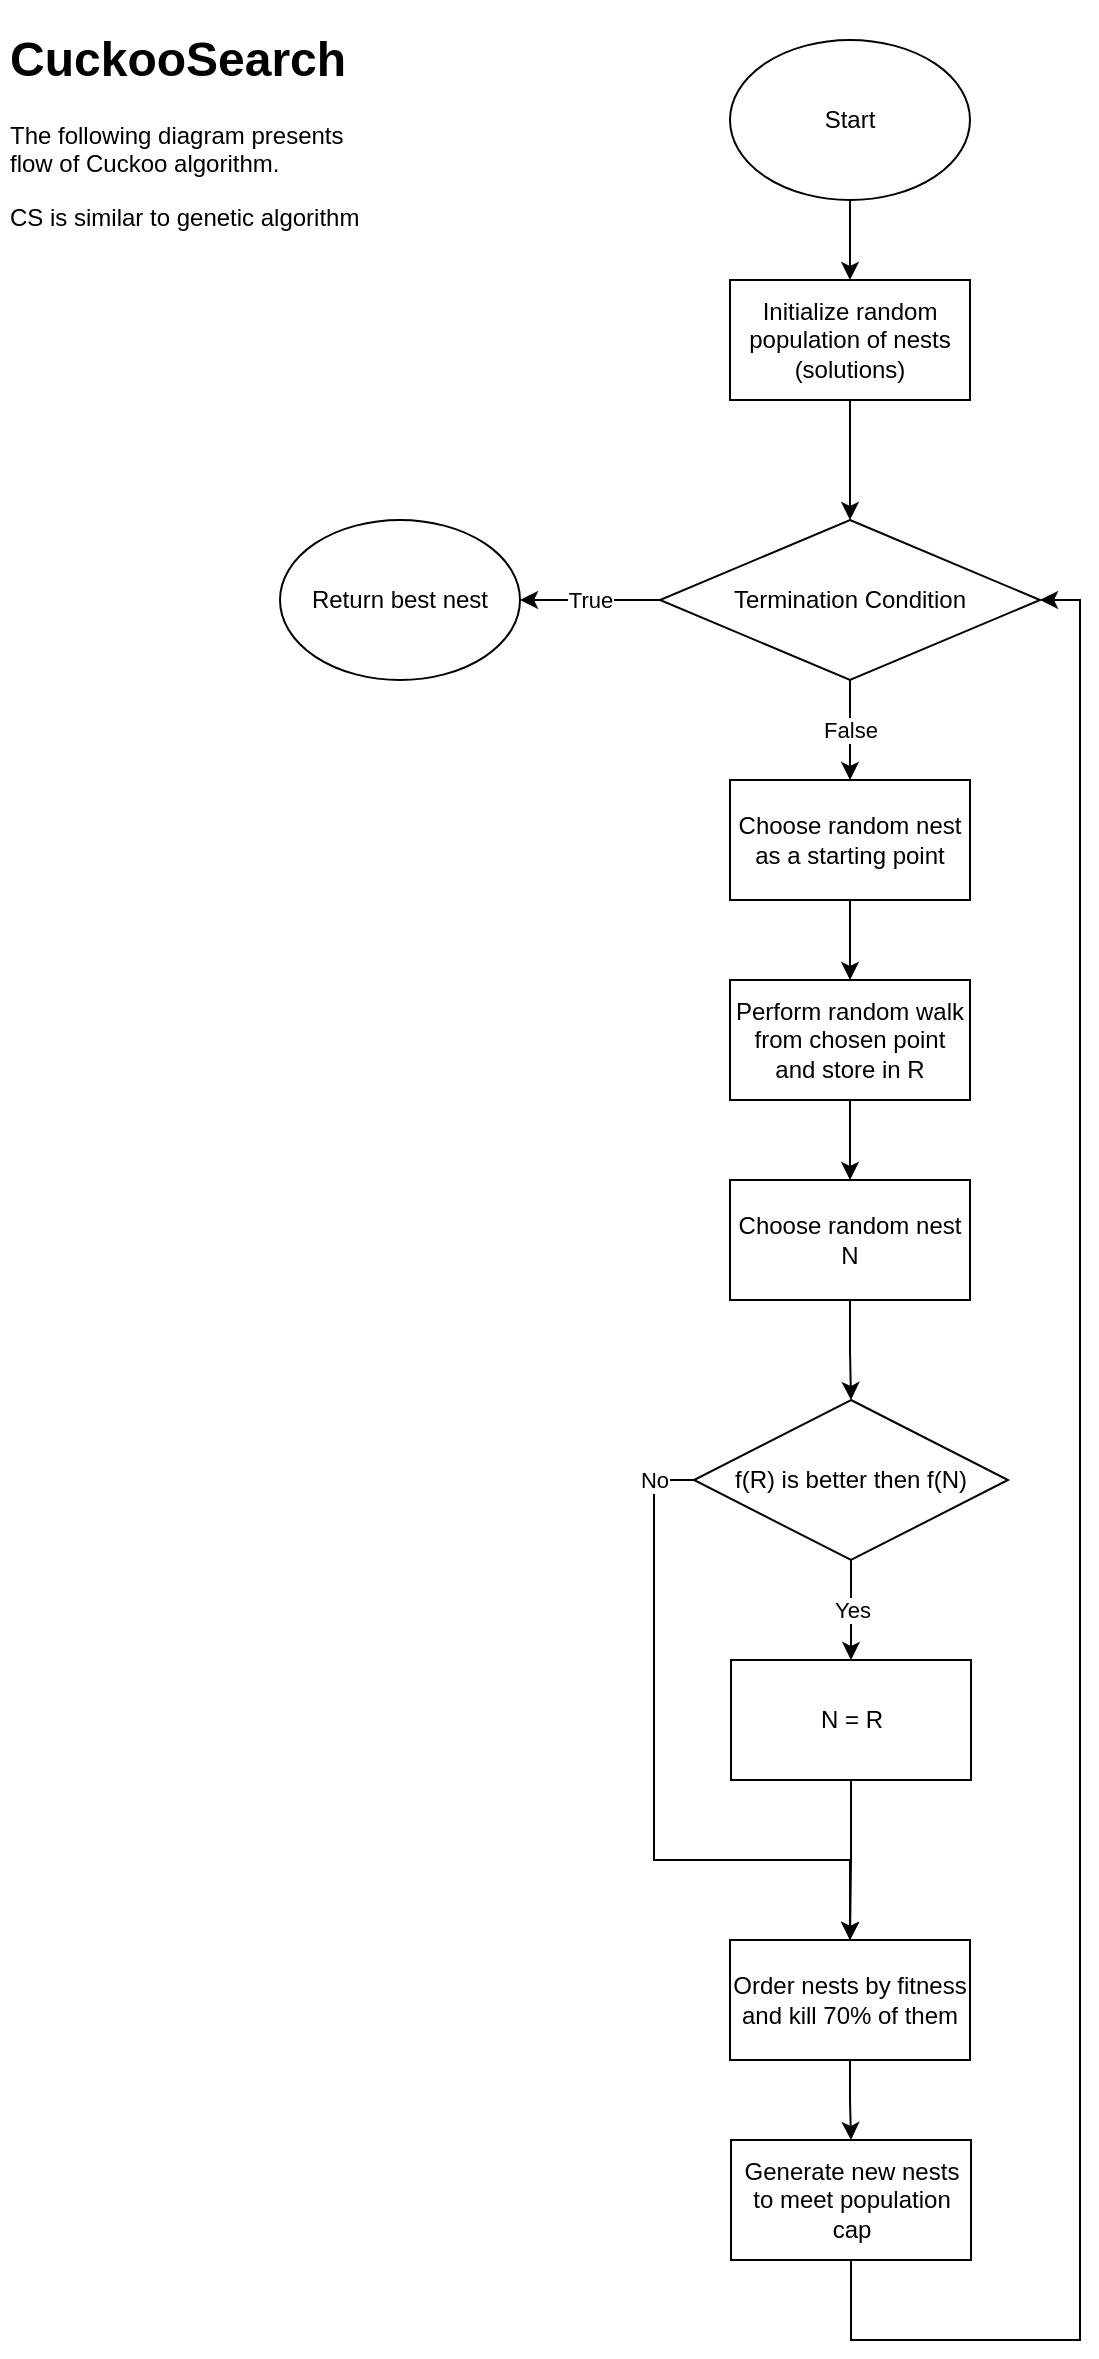 <mxfile version="13.0.9" type="device"><diagram id="xd5ayodyNplJ7-6JJWNF" name="Page-1"><mxGraphModel dx="1352" dy="767" grid="1" gridSize="10" guides="1" tooltips="1" connect="1" arrows="1" fold="1" page="1" pageScale="1" pageWidth="850" pageHeight="2000" math="0" shadow="0"><root><mxCell id="0"/><mxCell id="1" parent="0"/><mxCell id="ooKW5VWPLhmepCGhVvX7-2" value="&lt;h1&gt;CuckooSearch&lt;br&gt;&lt;/h1&gt;&lt;p&gt;The following diagram presents flow of Cuckoo algorithm.&lt;/p&gt;&lt;p&gt;CS is similar to genetic algorithm&lt;br&gt;&lt;/p&gt;" style="text;html=1;strokeColor=none;fillColor=none;spacing=5;spacingTop=-20;whiteSpace=wrap;overflow=hidden;rounded=0;" vertex="1" parent="1"><mxGeometry y="10" width="190" height="120" as="geometry"/></mxCell><mxCell id="ooKW5VWPLhmepCGhVvX7-5" value="" style="edgeStyle=orthogonalEdgeStyle;rounded=0;orthogonalLoop=1;jettySize=auto;html=1;" edge="1" parent="1" source="ooKW5VWPLhmepCGhVvX7-3" target="ooKW5VWPLhmepCGhVvX7-4"><mxGeometry relative="1" as="geometry"/></mxCell><mxCell id="ooKW5VWPLhmepCGhVvX7-3" value="Start" style="ellipse;whiteSpace=wrap;html=1;" vertex="1" parent="1"><mxGeometry x="365" y="20" width="120" height="80" as="geometry"/></mxCell><mxCell id="ooKW5VWPLhmepCGhVvX7-8" value="" style="edgeStyle=orthogonalEdgeStyle;rounded=0;orthogonalLoop=1;jettySize=auto;html=1;" edge="1" parent="1" source="ooKW5VWPLhmepCGhVvX7-4" target="ooKW5VWPLhmepCGhVvX7-7"><mxGeometry relative="1" as="geometry"/></mxCell><mxCell id="ooKW5VWPLhmepCGhVvX7-4" value="&lt;div&gt;Initialize random population of nests (solutions) &lt;br&gt;&lt;/div&gt;" style="rounded=0;whiteSpace=wrap;html=1;" vertex="1" parent="1"><mxGeometry x="365" y="140" width="120" height="60" as="geometry"/></mxCell><mxCell id="ooKW5VWPLhmepCGhVvX7-10" value="False" style="edgeStyle=orthogonalEdgeStyle;rounded=0;orthogonalLoop=1;jettySize=auto;html=1;" edge="1" parent="1" source="ooKW5VWPLhmepCGhVvX7-7" target="ooKW5VWPLhmepCGhVvX7-9"><mxGeometry relative="1" as="geometry"/></mxCell><mxCell id="ooKW5VWPLhmepCGhVvX7-29" value="True" style="edgeStyle=orthogonalEdgeStyle;rounded=0;orthogonalLoop=1;jettySize=auto;html=1;" edge="1" parent="1" source="ooKW5VWPLhmepCGhVvX7-7" target="ooKW5VWPLhmepCGhVvX7-28"><mxGeometry relative="1" as="geometry"/></mxCell><mxCell id="ooKW5VWPLhmepCGhVvX7-7" value="Termination Condition" style="rhombus;whiteSpace=wrap;html=1;" vertex="1" parent="1"><mxGeometry x="330" y="260" width="190" height="80" as="geometry"/></mxCell><mxCell id="ooKW5VWPLhmepCGhVvX7-12" value="" style="edgeStyle=orthogonalEdgeStyle;rounded=0;orthogonalLoop=1;jettySize=auto;html=1;" edge="1" parent="1" source="ooKW5VWPLhmepCGhVvX7-9" target="ooKW5VWPLhmepCGhVvX7-11"><mxGeometry relative="1" as="geometry"/></mxCell><mxCell id="ooKW5VWPLhmepCGhVvX7-9" value="Choose random nest as a starting point" style="rounded=0;whiteSpace=wrap;html=1;" vertex="1" parent="1"><mxGeometry x="365" y="390" width="120" height="60" as="geometry"/></mxCell><mxCell id="ooKW5VWPLhmepCGhVvX7-14" value="" style="edgeStyle=orthogonalEdgeStyle;rounded=0;orthogonalLoop=1;jettySize=auto;html=1;" edge="1" parent="1" source="ooKW5VWPLhmepCGhVvX7-11" target="ooKW5VWPLhmepCGhVvX7-13"><mxGeometry relative="1" as="geometry"/></mxCell><mxCell id="ooKW5VWPLhmepCGhVvX7-11" value="&lt;div&gt;Perform random walk from chosen point&lt;/div&gt;and store in R" style="rounded=0;whiteSpace=wrap;html=1;" vertex="1" parent="1"><mxGeometry x="365" y="490" width="120" height="60" as="geometry"/></mxCell><mxCell id="ooKW5VWPLhmepCGhVvX7-17" value="" style="edgeStyle=orthogonalEdgeStyle;rounded=0;orthogonalLoop=1;jettySize=auto;html=1;" edge="1" parent="1" source="ooKW5VWPLhmepCGhVvX7-13" target="ooKW5VWPLhmepCGhVvX7-15"><mxGeometry relative="1" as="geometry"/></mxCell><mxCell id="ooKW5VWPLhmepCGhVvX7-13" value="&lt;div&gt;Choose random nest N&lt;br&gt;&lt;/div&gt;" style="rounded=0;whiteSpace=wrap;html=1;" vertex="1" parent="1"><mxGeometry x="365" y="590" width="120" height="60" as="geometry"/></mxCell><mxCell id="ooKW5VWPLhmepCGhVvX7-19" value="Yes" style="edgeStyle=orthogonalEdgeStyle;rounded=0;orthogonalLoop=1;jettySize=auto;html=1;" edge="1" parent="1" source="ooKW5VWPLhmepCGhVvX7-15" target="ooKW5VWPLhmepCGhVvX7-18"><mxGeometry relative="1" as="geometry"/></mxCell><mxCell id="ooKW5VWPLhmepCGhVvX7-21" value="No" style="edgeStyle=orthogonalEdgeStyle;rounded=0;orthogonalLoop=1;jettySize=auto;html=1;exitX=0;exitY=0.5;exitDx=0;exitDy=0;entryX=0.5;entryY=0;entryDx=0;entryDy=0;" edge="1" parent="1" source="ooKW5VWPLhmepCGhVvX7-15" target="ooKW5VWPLhmepCGhVvX7-20"><mxGeometry x="-0.885" relative="1" as="geometry"><Array as="points"><mxPoint x="327" y="740"/><mxPoint x="327" y="930"/><mxPoint x="425" y="930"/></Array><mxPoint as="offset"/></mxGeometry></mxCell><mxCell id="ooKW5VWPLhmepCGhVvX7-15" value="f(R) is better then f(N)" style="rhombus;whiteSpace=wrap;html=1;" vertex="1" parent="1"><mxGeometry x="347" y="700" width="157" height="80" as="geometry"/></mxCell><mxCell id="ooKW5VWPLhmepCGhVvX7-24" value="" style="edgeStyle=orthogonalEdgeStyle;rounded=0;orthogonalLoop=1;jettySize=auto;html=1;" edge="1" parent="1" source="ooKW5VWPLhmepCGhVvX7-18" target="ooKW5VWPLhmepCGhVvX7-20"><mxGeometry relative="1" as="geometry"/></mxCell><mxCell id="ooKW5VWPLhmepCGhVvX7-18" value="N = R" style="rounded=0;whiteSpace=wrap;html=1;" vertex="1" parent="1"><mxGeometry x="365.5" y="830" width="120" height="60" as="geometry"/></mxCell><mxCell id="ooKW5VWPLhmepCGhVvX7-26" value="" style="edgeStyle=orthogonalEdgeStyle;rounded=0;orthogonalLoop=1;jettySize=auto;html=1;" edge="1" parent="1" source="ooKW5VWPLhmepCGhVvX7-20" target="ooKW5VWPLhmepCGhVvX7-25"><mxGeometry relative="1" as="geometry"/></mxCell><mxCell id="ooKW5VWPLhmepCGhVvX7-20" value="Order nests by fitness and kill 70% of them" style="rounded=0;whiteSpace=wrap;html=1;" vertex="1" parent="1"><mxGeometry x="365" y="970" width="120" height="60" as="geometry"/></mxCell><mxCell id="ooKW5VWPLhmepCGhVvX7-27" style="edgeStyle=orthogonalEdgeStyle;rounded=0;orthogonalLoop=1;jettySize=auto;html=1;exitX=0.5;exitY=1;exitDx=0;exitDy=0;entryX=1;entryY=0.5;entryDx=0;entryDy=0;" edge="1" parent="1" source="ooKW5VWPLhmepCGhVvX7-25" target="ooKW5VWPLhmepCGhVvX7-7"><mxGeometry relative="1" as="geometry"><Array as="points"><mxPoint x="426" y="1170"/><mxPoint x="540" y="1170"/><mxPoint x="540" y="300"/></Array></mxGeometry></mxCell><mxCell id="ooKW5VWPLhmepCGhVvX7-25" value="Generate new nests to meet population cap" style="rounded=0;whiteSpace=wrap;html=1;" vertex="1" parent="1"><mxGeometry x="365.5" y="1070" width="120" height="60" as="geometry"/></mxCell><mxCell id="ooKW5VWPLhmepCGhVvX7-28" value="Return best nest" style="ellipse;whiteSpace=wrap;html=1;" vertex="1" parent="1"><mxGeometry x="140" y="260" width="120" height="80" as="geometry"/></mxCell></root></mxGraphModel></diagram></mxfile>